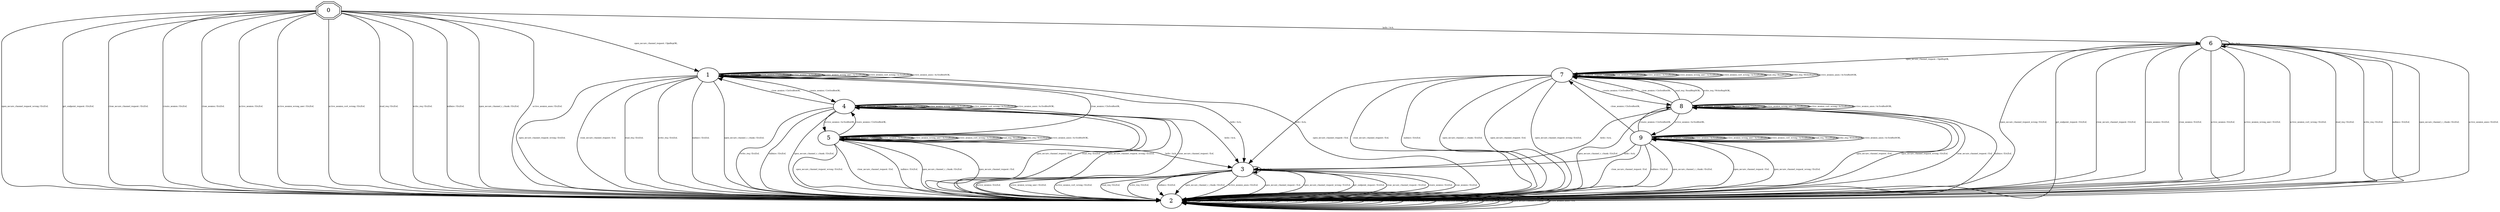 digraph "Automata" {
"0" [shape=doubleoctagon, style=filled, fillcolor=white, URL="0"];
"2" [shape=ellipse, style=filled, fillcolor=white, URL="2"];
"1" [shape=ellipse, style=filled, fillcolor=white, URL="1"];
"4" [shape=ellipse, style=filled, fillcolor=white, URL="4"];
"5" [shape=ellipse, style=filled, fillcolor=white, URL="5"];
"3" [shape=ellipse, style=filled, fillcolor=white, URL="3"];
"6" [shape=ellipse, style=filled, fillcolor=white, URL="6"];
"7" [shape=ellipse, style=filled, fillcolor=white, URL="7"];
"8" [shape=ellipse, style=filled, fillcolor=white, URL="8"];
"9" [shape=ellipse, style=filled, fillcolor=white, URL="9"];
"0" -> "6" [fontsize=5, label="hello / Ack,", URL="t0"];
"0" -> "1" [fontsize=5, label="open_secure_channel_request / OpnRepOK,", URL="t1"];
"0" -> "2" [fontsize=5, label="open_secure_channel_request_wrong / Err,Eof,", URL="t2"];
"0" -> "2" [fontsize=5, label="get_endpoint_request / Err,Eof,", URL="t3"];
"0" -> "2" [fontsize=5, label="close_secure_channel_request / Err,Eof,", URL="t4"];
"0" -> "2" [fontsize=5, label="create_session / Err,Eof,", URL="t5"];
"0" -> "2" [fontsize=5, label="close_session / Err,Eof,", URL="t6"];
"0" -> "2" [fontsize=5, label="active_session / Err,Eof,", URL="t7"];
"0" -> "2" [fontsize=5, label="active_session_wrong_user / Err,Eof,", URL="t8"];
"0" -> "2" [fontsize=5, label="active_session_cert_wrong / Err,Eof,", URL="t9"];
"0" -> "2" [fontsize=5, label="read_req / Err,Eof,", URL="t10"];
"0" -> "2" [fontsize=5, label="write_req / Err,Eof,", URL="t11"];
"0" -> "2" [fontsize=5, label="nullsize / Err,Eof,", URL="t12"];
"0" -> "2" [fontsize=5, label="open_secure_channel_c_chunk / Err,Eof,", URL="t13"];
"0" -> "2" [fontsize=5, label="active_session_anon / Err,Eof,", URL="t14"];
"2" -> "2" [fontsize=5, label="hello / Eof,", URL="t30"];
"2" -> "2" [fontsize=5, label="open_secure_channel_request / Eof,", URL="t31"];
"2" -> "2" [fontsize=5, label="open_secure_channel_request_wrong / Eof,", URL="t32"];
"2" -> "2" [fontsize=5, label="get_endpoint_request / Eof,", URL="t33"];
"2" -> "2" [fontsize=5, label="close_secure_channel_request / Eof,", URL="t34"];
"2" -> "2" [fontsize=5, label="create_session / Eof,", URL="t35"];
"2" -> "2" [fontsize=5, label="close_session / Eof,", URL="t36"];
"2" -> "2" [fontsize=5, label="active_session / Eof,", URL="t37"];
"2" -> "2" [fontsize=5, label="active_session_wrong_user / Eof,", URL="t38"];
"2" -> "2" [fontsize=5, label="active_session_cert_wrong / Eof,", URL="t39"];
"2" -> "2" [fontsize=5, label="read_req / Eof,", URL="t40"];
"2" -> "2" [fontsize=5, label="write_req / Eof,", URL="t41"];
"2" -> "2" [fontsize=5, label="nullsize / Eof,", URL="t42"];
"2" -> "2" [fontsize=5, label="open_secure_channel_c_chunk / Eof,", URL="t43"];
"2" -> "2" [fontsize=5, label="active_session_anon / Eof,", URL="t44"];
"1" -> "3" [fontsize=5, label="hello / Ack,", URL="t15"];
"1" -> "2" [fontsize=5, label="open_secure_channel_request / Eof,", URL="t16"];
"1" -> "2" [fontsize=5, label="open_secure_channel_request_wrong / Err,Eof,", URL="t17"];
"1" -> "1" [fontsize=5, label="get_endpoint_request / GepResOK,", URL="t18"];
"1" -> "2" [fontsize=5, label="close_secure_channel_request / Eof,", URL="t19"];
"1" -> "4" [fontsize=5, label="create_session / CreSesResOK,", URL="t20"];
"1" -> "1" [fontsize=5, label="close_session / CloSesResNOK,", URL="t21"];
"1" -> "1" [fontsize=5, label="active_session / AcSesResNOK,", URL="t22"];
"1" -> "1" [fontsize=5, label="active_session_wrong_user / AcSesResNOK,", URL="t23"];
"1" -> "1" [fontsize=5, label="active_session_cert_wrong / AcSesResNOK,", URL="t24"];
"1" -> "2" [fontsize=5, label="read_req / Err,Eof,", URL="t25"];
"1" -> "2" [fontsize=5, label="write_req / Err,Eof,", URL="t26"];
"1" -> "2" [fontsize=5, label="nullsize / Err,Eof,", URL="t27"];
"1" -> "2" [fontsize=5, label="open_secure_channel_c_chunk / Err,Eof,", URL="t28"];
"1" -> "1" [fontsize=5, label="active_session_anon / AcSesResNOK,", URL="t29"];
"4" -> "3" [fontsize=5, label="hello / Ack,", URL="t60"];
"4" -> "2" [fontsize=5, label="open_secure_channel_request / Eof,", URL="t61"];
"4" -> "2" [fontsize=5, label="open_secure_channel_request_wrong / Err,Eof,", URL="t62"];
"4" -> "4" [fontsize=5, label="get_endpoint_request / GepResOK,", URL="t63"];
"4" -> "2" [fontsize=5, label="close_secure_channel_request / Eof,", URL="t64"];
"4" -> "4" [fontsize=5, label="create_session / CreSesResOK,", URL="t65"];
"4" -> "1" [fontsize=5, label="close_session / CloSesResOK,", URL="t66"];
"4" -> "5" [fontsize=5, label="active_session / AcSesResOK,", URL="t67"];
"4" -> "4" [fontsize=5, label="active_session_wrong_user / AcSesResNOK,", URL="t68"];
"4" -> "4" [fontsize=5, label="active_session_cert_wrong / AcSesResNOK,", URL="t69"];
"4" -> "2" [fontsize=5, label="read_req / Err,Eof,", URL="t70"];
"4" -> "2" [fontsize=5, label="write_req / Err,Eof,", URL="t71"];
"4" -> "2" [fontsize=5, label="nullsize / Err,Eof,", URL="t72"];
"4" -> "2" [fontsize=5, label="open_secure_channel_c_chunk / Err,Eof,", URL="t73"];
"4" -> "4" [fontsize=5, label="active_session_anon / AcSesResNOK,", URL="t74"];
"5" -> "3" [fontsize=5, label="hello / Ack,", URL="t75"];
"5" -> "2" [fontsize=5, label="open_secure_channel_request / Eof,", URL="t76"];
"5" -> "2" [fontsize=5, label="open_secure_channel_request_wrong / Err,Eof,", URL="t77"];
"5" -> "5" [fontsize=5, label="get_endpoint_request / GepResOK,", URL="t78"];
"5" -> "2" [fontsize=5, label="close_secure_channel_request / Eof,", URL="t79"];
"5" -> "4" [fontsize=5, label="create_session / CreSesResOK,", URL="t80"];
"5" -> "1" [fontsize=5, label="close_session / CloSesResOK,", URL="t81"];
"5" -> "5" [fontsize=5, label="active_session / AcSesResNOK,", URL="t82"];
"5" -> "5" [fontsize=5, label="active_session_wrong_user / AcSesResNOK,", URL="t83"];
"5" -> "5" [fontsize=5, label="active_session_cert_wrong / AcSesResNOK,", URL="t84"];
"5" -> "5" [fontsize=5, label="read_req / ReadRepOK,", URL="t85"];
"5" -> "5" [fontsize=5, label="write_req / WriteRepOK,", URL="t86"];
"5" -> "2" [fontsize=5, label="nullsize / Err,Eof,", URL="t87"];
"5" -> "2" [fontsize=5, label="open_secure_channel_c_chunk / Err,Eof,", URL="t88"];
"5" -> "5" [fontsize=5, label="active_session_anon / AcSesResNOK,", URL="t89"];
"3" -> "3" [fontsize=5, label="hello / Ack,", URL="t45"];
"3" -> "2" [fontsize=5, label="open_secure_channel_request / Eof,", URL="t46"];
"3" -> "2" [fontsize=5, label="open_secure_channel_request_wrong / Err,Eof,", URL="t47"];
"3" -> "2" [fontsize=5, label="get_endpoint_request / Err,Eof,", URL="t48"];
"3" -> "2" [fontsize=5, label="close_secure_channel_request / Err,Eof,", URL="t49"];
"3" -> "2" [fontsize=5, label="create_session / Err,Eof,", URL="t50"];
"3" -> "2" [fontsize=5, label="close_session / Err,Eof,", URL="t51"];
"3" -> "2" [fontsize=5, label="active_session / Err,Eof,", URL="t52"];
"3" -> "2" [fontsize=5, label="active_session_wrong_user / Err,Eof,", URL="t53"];
"3" -> "2" [fontsize=5, label="active_session_cert_wrong / Err,Eof,", URL="t54"];
"3" -> "2" [fontsize=5, label="read_req / Err,Eof,", URL="t55"];
"3" -> "2" [fontsize=5, label="write_req / Err,Eof,", URL="t56"];
"3" -> "2" [fontsize=5, label="nullsize / Err,Eof,", URL="t57"];
"3" -> "2" [fontsize=5, label="open_secure_channel_c_chunk / Err,Eof,", URL="t58"];
"3" -> "2" [fontsize=5, label="active_session_anon / Err,Eof,", URL="t59"];
"6" -> "6" [fontsize=5, label="hello / Ack,", URL="t90"];
"6" -> "7" [fontsize=5, label="open_secure_channel_request / OpnRepOK,", URL="t91"];
"6" -> "2" [fontsize=5, label="open_secure_channel_request_wrong / Err,Eof,", URL="t92"];
"6" -> "2" [fontsize=5, label="get_endpoint_request / Err,Eof,", URL="t93"];
"6" -> "2" [fontsize=5, label="close_secure_channel_request / Err,Eof,", URL="t94"];
"6" -> "2" [fontsize=5, label="create_session / Err,Eof,", URL="t95"];
"6" -> "2" [fontsize=5, label="close_session / Err,Eof,", URL="t96"];
"6" -> "2" [fontsize=5, label="active_session / Err,Eof,", URL="t97"];
"6" -> "2" [fontsize=5, label="active_session_wrong_user / Err,Eof,", URL="t98"];
"6" -> "2" [fontsize=5, label="active_session_cert_wrong / Err,Eof,", URL="t99"];
"6" -> "2" [fontsize=5, label="read_req / Err,Eof,", URL="t100"];
"6" -> "2" [fontsize=5, label="write_req / Err,Eof,", URL="t101"];
"6" -> "2" [fontsize=5, label="nullsize / Err,Eof,", URL="t102"];
"6" -> "2" [fontsize=5, label="open_secure_channel_c_chunk / Err,Eof,", URL="t103"];
"6" -> "2" [fontsize=5, label="active_session_anon / Err,Eof,", URL="t104"];
"7" -> "3" [fontsize=5, label="hello / Ack,", URL="t105"];
"7" -> "2" [fontsize=5, label="open_secure_channel_request / Eof,", URL="t106"];
"7" -> "2" [fontsize=5, label="open_secure_channel_request_wrong / Err,Eof,", URL="t107"];
"7" -> "7" [fontsize=5, label="get_endpoint_request / GepResOK,", URL="t108"];
"7" -> "2" [fontsize=5, label="close_secure_channel_request / Eof,", URL="t109"];
"7" -> "8" [fontsize=5, label="create_session / CreSesResOK,", URL="t110"];
"7" -> "7" [fontsize=5, label="close_session / CloSesResNOK,", URL="t111"];
"7" -> "7" [fontsize=5, label="active_session / AcSesResNOK,", URL="t112"];
"7" -> "7" [fontsize=5, label="active_session_wrong_user / AcSesResNOK,", URL="t113"];
"7" -> "7" [fontsize=5, label="active_session_cert_wrong / AcSesResNOK,", URL="t114"];
"7" -> "7" [fontsize=5, label="read_req / ReadRepNOK,", URL="t115"];
"7" -> "7" [fontsize=5, label="write_req / WriteRepNOK,", URL="t116"];
"7" -> "2" [fontsize=5, label="nullsize / Err,Eof,", URL="t117"];
"7" -> "2" [fontsize=5, label="open_secure_channel_c_chunk / Err,Eof,", URL="t118"];
"7" -> "7" [fontsize=5, label="active_session_anon / AcSesResNOK,", URL="t119"];
"8" -> "3" [fontsize=5, label="hello / Ack,", URL="t120"];
"8" -> "2" [fontsize=5, label="open_secure_channel_request / Eof,", URL="t121"];
"8" -> "2" [fontsize=5, label="open_secure_channel_request_wrong / Err,Eof,", URL="t122"];
"8" -> "8" [fontsize=5, label="get_endpoint_request / GepResOK,", URL="t123"];
"8" -> "2" [fontsize=5, label="close_secure_channel_request / Eof,", URL="t124"];
"8" -> "8" [fontsize=5, label="create_session / CreSesResOK,", URL="t125"];
"8" -> "7" [fontsize=5, label="close_session / CloSesResOK,", URL="t126"];
"8" -> "9" [fontsize=5, label="active_session / AcSesResOK,", URL="t127"];
"8" -> "8" [fontsize=5, label="active_session_wrong_user / AcSesResNOK,", URL="t128"];
"8" -> "8" [fontsize=5, label="active_session_cert_wrong / AcSesResNOK,", URL="t129"];
"8" -> "7" [fontsize=5, label="read_req / ReadRepNOK,", URL="t130"];
"8" -> "7" [fontsize=5, label="write_req / WriteRepNOK,", URL="t131"];
"8" -> "2" [fontsize=5, label="nullsize / Err,Eof,", URL="t132"];
"8" -> "2" [fontsize=5, label="open_secure_channel_c_chunk / Err,Eof,", URL="t133"];
"8" -> "8" [fontsize=5, label="active_session_anon / AcSesResNOK,", URL="t134"];
"9" -> "3" [fontsize=5, label="hello / Ack,", URL="t135"];
"9" -> "2" [fontsize=5, label="open_secure_channel_request / Eof,", URL="t136"];
"9" -> "2" [fontsize=5, label="open_secure_channel_request_wrong / Err,Eof,", URL="t137"];
"9" -> "9" [fontsize=5, label="get_endpoint_request / GepResOK,", URL="t138"];
"9" -> "2" [fontsize=5, label="close_secure_channel_request / Eof,", URL="t139"];
"9" -> "8" [fontsize=5, label="create_session / CreSesResOK,", URL="t140"];
"9" -> "7" [fontsize=5, label="close_session / CloSesResOK,", URL="t141"];
"9" -> "9" [fontsize=5, label="active_session / AcSesResNOK,", URL="t142"];
"9" -> "9" [fontsize=5, label="active_session_wrong_user / AcSesResNOK,", URL="t143"];
"9" -> "9" [fontsize=5, label="active_session_cert_wrong / AcSesResNOK,", URL="t144"];
"9" -> "9" [fontsize=5, label="read_req / ReadRepOK,", URL="t145"];
"9" -> "9" [fontsize=5, label="write_req / WriteRepOK,", URL="t146"];
"9" -> "2" [fontsize=5, label="nullsize / Err,Eof,", URL="t147"];
"9" -> "2" [fontsize=5, label="open_secure_channel_c_chunk / Err,Eof,", URL="t148"];
"9" -> "9" [fontsize=5, label="active_session_anon / AcSesResNOK,", URL="t149"];
}